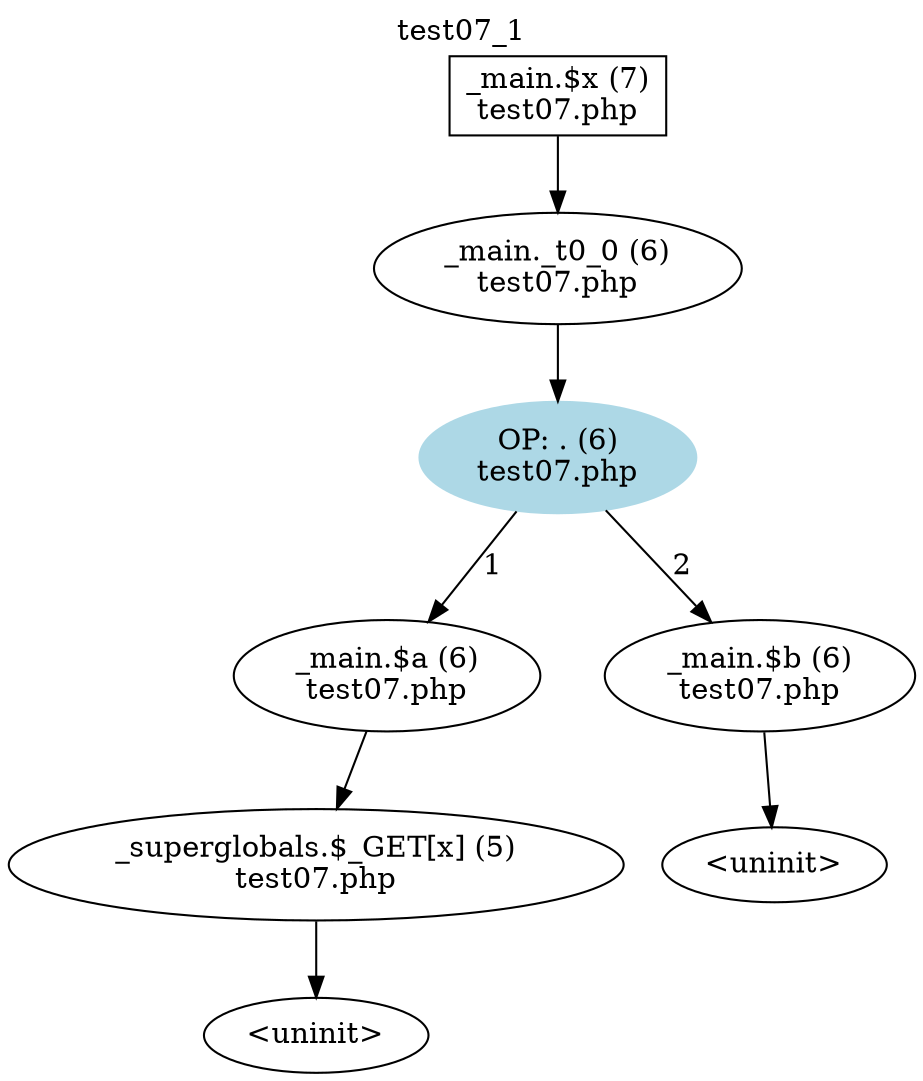 digraph cfg {
  label="test07_1";
  labelloc=t;
  n1 [shape=box, label="_main.$x (7)\ntest07.php"];
  n2 [shape=ellipse, label="_main._t0_0 (6)\ntest07.php"];
  n3 [shape=ellipse, label="OP: . (6)\ntest07.php",style=filled,color=lightblue];
  n4 [shape=ellipse, label="_main.$a (6)\ntest07.php"];
  n5 [shape=ellipse, label="_main.$b (6)\ntest07.php"];
  n6 [shape=ellipse, label="_superglobals.$_GET[x] (5)\ntest07.php"];
  n7 [shape=ellipse, label="<uninit>"];
  n8 [shape=ellipse, label="<uninit>"];
  n1 -> n2;
  n2 -> n3;
  n3 -> n4[label="1"];
  n3 -> n5[label="2"];
  n4 -> n6;
  n5 -> n7;
  n6 -> n8;
}
